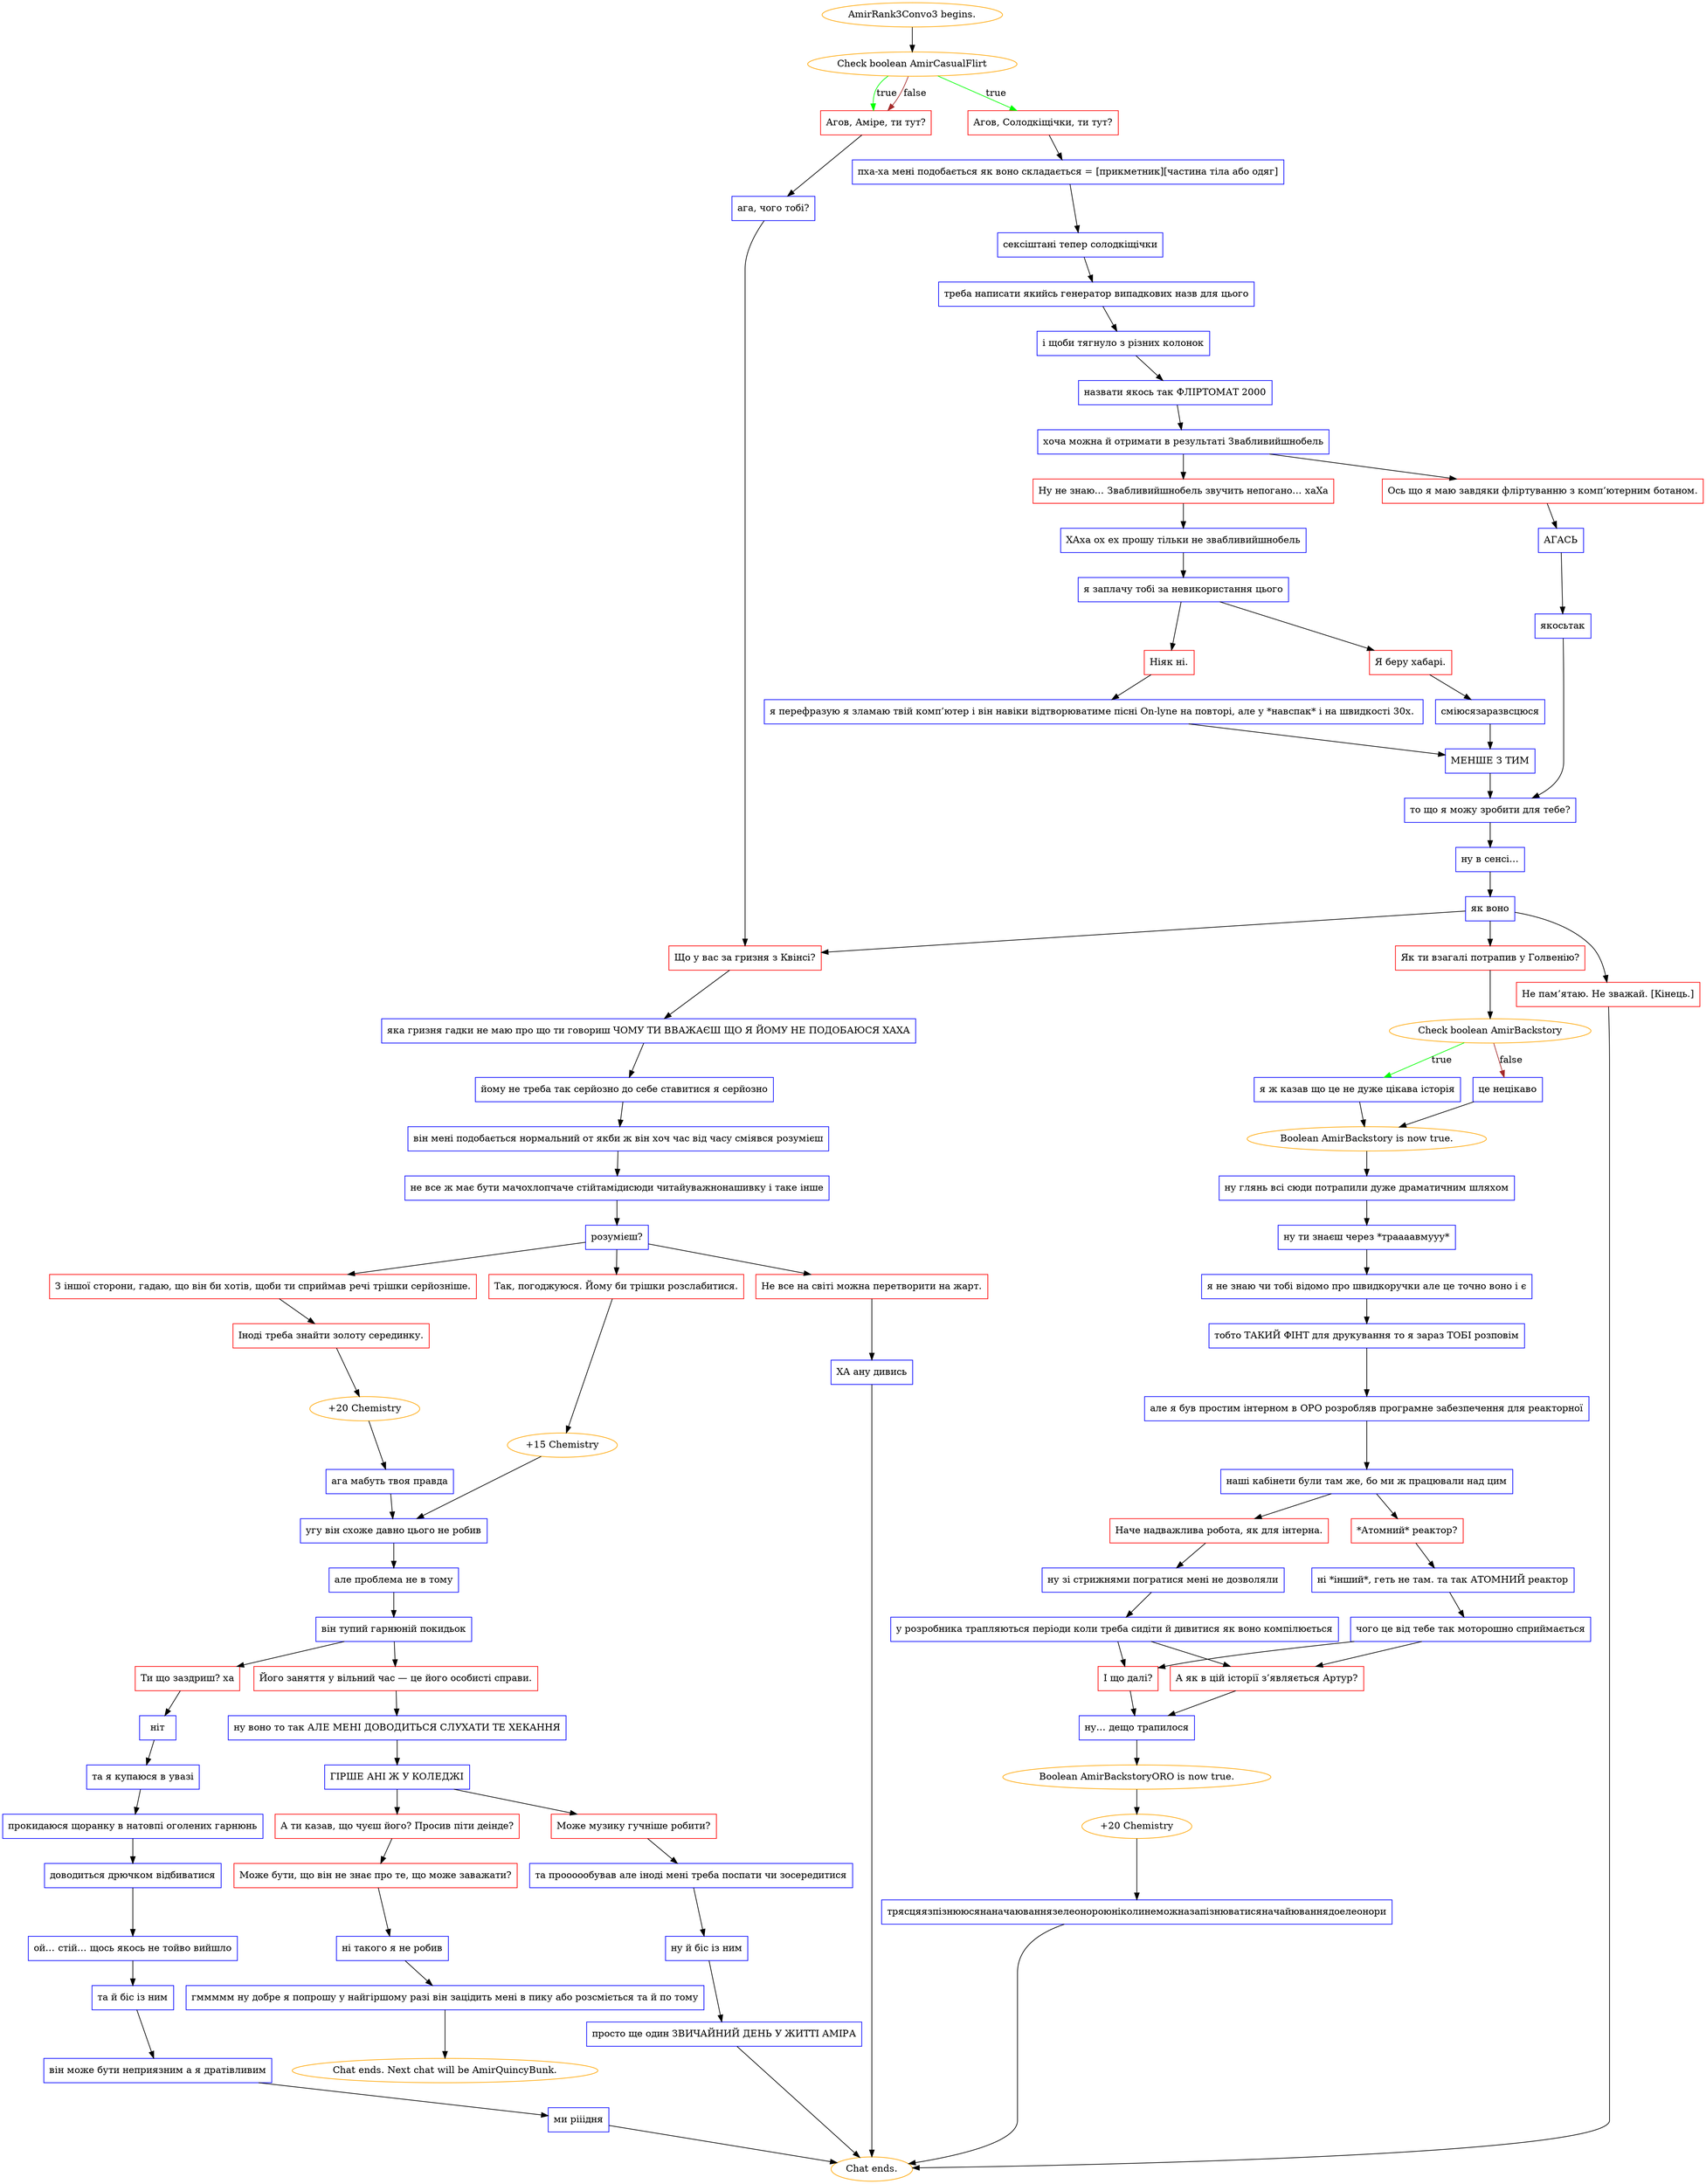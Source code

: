 digraph {
	"AmirRank3Convo3 begins." [color=orange];
		"AmirRank3Convo3 begins." -> j2982152212;
	j2982152212 [label="Check boolean AmirCasualFlirt",color=orange];
		j2982152212 -> j3752049541 [label=true,color=green];
		j2982152212 -> j752996262 [label=true,color=green];
		j2982152212 -> j752996262 [label=false,color=brown];
	j3752049541 [label="Агов, Солодкіщічки, ти тут?",shape=box,color=red];
		j3752049541 -> j2744289335;
	j752996262 [label="Агов, Аміре, ти тут?",shape=box,color=red];
		j752996262 -> j2558770408;
	j2744289335 [label="пха-ха мені подобається як воно складається = [прикметник][частина тіла або одяг]",shape=box,color=blue];
		j2744289335 -> j3754622059;
	j2558770408 [label="ага, чого тобі?",shape=box,color=blue];
		j2558770408 -> j932998068;
	j3754622059 [label="сексіштані тепер солодкіщічки",shape=box,color=blue];
		j3754622059 -> j271844055;
	j932998068 [label="Що у вас за гризня з Квінсі?",shape=box,color=red];
		j932998068 -> j940028234;
	j271844055 [label="треба написати якийсь генератор випадкових назв для цього",shape=box,color=blue];
		j271844055 -> j487776788;
	j940028234 [label="яка гризня гадки не маю про що ти говориш ЧОМУ ТИ ВВАЖАЄШ ЩО Я ЙОМУ НЕ ПОДОБАЮСЯ ХАХА",shape=box,color=blue];
		j940028234 -> j542737255;
	j487776788 [label="і щоби тягнуло з різних колонок",shape=box,color=blue];
		j487776788 -> j682122443;
	j542737255 [label="йому не треба так серйозно до себе ставитися я серйозно",shape=box,color=blue];
		j542737255 -> j1033229227;
	j682122443 [label="назвати якось так ФЛІРТОМАТ 2000",shape=box,color=blue];
		j682122443 -> j1826700427;
	j1033229227 [label="він мені подобається нормальний от якби ж він хоч час від часу сміявся розумієш",shape=box,color=blue];
		j1033229227 -> j2274427674;
	j1826700427 [label="хоча можна й отримати в результаті Звабливийшнобель",shape=box,color=blue];
		j1826700427 -> j1091335088;
		j1826700427 -> j3073807691;
	j2274427674 [label="не все ж має бути мачохлопчаче стійтамідисюди читайуважнонашивку і таке інше",shape=box,color=blue];
		j2274427674 -> j758670612;
	j1091335088 [label="Ну не знаю… Звабливийшнобель звучить непогано… хаХа",shape=box,color=red];
		j1091335088 -> j2428035067;
	j3073807691 [label="Ось що я маю завдяки фліртуванню з комп’ютерним ботаном.",shape=box,color=red];
		j3073807691 -> j1954856011;
	j758670612 [label="розумієш?",shape=box,color=blue];
		j758670612 -> j2192637207;
		j758670612 -> j1801466381;
		j758670612 -> j2684601839;
	j2428035067 [label="ХАха ох ех прошу тільки не звабливийшнобель",shape=box,color=blue];
		j2428035067 -> j3073481498;
	j1954856011 [label="АГАСЬ",shape=box,color=blue];
		j1954856011 -> j860368527;
	j2192637207 [label="З іншої сторони, гадаю, що він би хотів, щоби ти сприймав речі трішки серйозніше.",shape=box,color=red];
		j2192637207 -> j584820202;
	j1801466381 [label="Так, погоджуюся. Йому би трішки розслабитися.",shape=box,color=red];
		j1801466381 -> j1861016540;
	j2684601839 [label="Не все на світі можна перетворити на жарт.",shape=box,color=red];
		j2684601839 -> j230150195;
	j3073481498 [label="я заплачу тобі за невикористання цього",shape=box,color=blue];
		j3073481498 -> j3368732047;
		j3073481498 -> j3874066757;
	j860368527 [label="якосьтак",shape=box,color=blue];
		j860368527 -> j506390503;
	j584820202 [label="Іноді треба знайти золоту серединку.",shape=box,color=red];
		j584820202 -> j1855530947;
	j1861016540 [label="+15 Chemistry",color=orange];
		j1861016540 -> j3177881626;
	j230150195 [label="ХА ану дивись",shape=box,color=blue];
		j230150195 -> "Chat ends.";
	j3368732047 [label="Я беру хабарі.",shape=box,color=red];
		j3368732047 -> j4221987192;
	j3874066757 [label="Ніяк ні.",shape=box,color=red];
		j3874066757 -> j414253778;
	j506390503 [label="то що я можу зробити для тебе?",shape=box,color=blue];
		j506390503 -> j1753405338;
	j1855530947 [label="+20 Chemistry",color=orange];
		j1855530947 -> j3028434741;
	j3177881626 [label="угу він схоже давно цього не робив",shape=box,color=blue];
		j3177881626 -> j2053045655;
	"Chat ends." [color=orange];
	j4221987192 [label="сміюсязаразвсцюся",shape=box,color=blue];
		j4221987192 -> j2460597871;
	j414253778 [label="я перефразую я зламаю твій комп’ютер і він навіки відтворюватиме пісні On-lyne на повторі, але у *навспак* і на швидкості 30х. ",shape=box,color=blue];
		j414253778 -> j2460597871;
	j1753405338 [label="ну в сенсі…",shape=box,color=blue];
		j1753405338 -> j2434612132;
	j3028434741 [label="ага мабуть твоя правда",shape=box,color=blue];
		j3028434741 -> j3177881626;
	j2053045655 [label="але проблема не в тому",shape=box,color=blue];
		j2053045655 -> j4231454469;
	j2460597871 [label="МЕНШЕ З ТИМ",shape=box,color=blue];
		j2460597871 -> j506390503;
	j2434612132 [label="як воно",shape=box,color=blue];
		j2434612132 -> j1640870866;
		j2434612132 -> j932998068;
		j2434612132 -> j2504668935;
	j4231454469 [label="він тупий гарнюній покидьок",shape=box,color=blue];
		j4231454469 -> j1642058940;
		j4231454469 -> j2503031132;
	j1640870866 [label="Як ти взагалі потрапив у Голвенію?",shape=box,color=red];
		j1640870866 -> j1182970936;
	j2504668935 [label="Не пам’ятаю. Не зважай. [Кінець.]",shape=box,color=red];
		j2504668935 -> "Chat ends.";
	j1642058940 [label="Ти що заздриш? ха",shape=box,color=red];
		j1642058940 -> j1457948806;
	j2503031132 [label="Його заняття у вільний час — це його особисті справи.",shape=box,color=red];
		j2503031132 -> j2498174618;
	j1182970936 [label="Check boolean AmirBackstory",color=orange];
		j1182970936 -> j2541358263 [label=true,color=green];
		j1182970936 -> j1312090085 [label=false,color=brown];
	j1457948806 [label="ніт",shape=box,color=blue];
		j1457948806 -> j457043680;
	j2498174618 [label="ну воно то так АЛЕ МЕНІ ДОВОДИТЬСЯ СЛУХАТИ ТЕ ХЕКАННЯ",shape=box,color=blue];
		j2498174618 -> j398933282;
	j2541358263 [label="я ж казав що це не дуже цікава історія",shape=box,color=blue];
		j2541358263 -> j3561589763;
	j1312090085 [label="це нецікаво",shape=box,color=blue];
		j1312090085 -> j3561589763;
	j457043680 [label="та я купаюся в увазі",shape=box,color=blue];
		j457043680 -> j289530466;
	j398933282 [label="ГІРШЕ АНІ Ж У КОЛЕДЖІ",shape=box,color=blue];
		j398933282 -> j2889608539;
		j398933282 -> j3852939411;
	j3561589763 [label="Boolean AmirBackstory is now true.",color=orange];
		j3561589763 -> j3403459213;
	j289530466 [label="прокидаюся щоранку в натовпі оголених гарнюнь",shape=box,color=blue];
		j289530466 -> j2322109496;
	j2889608539 [label="А ти казав, що чуєш його? Просив піти деінде?",shape=box,color=red];
		j2889608539 -> j1245478573;
	j3852939411 [label="Може музику гучніше робити?",shape=box,color=red];
		j3852939411 -> j2167848989;
	j3403459213 [label="ну глянь всі сюди потрапили дуже драматичним шляхом",shape=box,color=blue];
		j3403459213 -> j1745315575;
	j2322109496 [label="доводиться дрючком відбиватися",shape=box,color=blue];
		j2322109496 -> j2225088497;
	j1245478573 [label="Може бути, що він не знає про те, що може заважати?",shape=box,color=red];
		j1245478573 -> j1747395073;
	j2167848989 [label="та проооообував але іноді мені треба поспати чи зосередитися",shape=box,color=blue];
		j2167848989 -> j3886767702;
	j1745315575 [label="ну ти знаєш через *траааавмууу*",shape=box,color=blue];
		j1745315575 -> j3448512528;
	j2225088497 [label="ой… стій… щось якось не тойво вийшло",shape=box,color=blue];
		j2225088497 -> j3843427817;
	j1747395073 [label="ні такого я не робив",shape=box,color=blue];
		j1747395073 -> j4052580943;
	j3886767702 [label="ну й біс із ним",shape=box,color=blue];
		j3886767702 -> j1565909771;
	j3448512528 [label="я не знаю чи тобі відомо про швидкоручки але це точно воно і є",shape=box,color=blue];
		j3448512528 -> j373519565;
	j3843427817 [label="та й біс із ним",shape=box,color=blue];
		j3843427817 -> j3868606248;
	j4052580943 [label="гммммм ну добре я попрошу у найгіршому разі він зацідить мені в пику або розсміється та й по тому",shape=box,color=blue];
		j4052580943 -> "Chat ends. Next chat will be AmirQuincyBunk.";
	j1565909771 [label="просто ще один ЗВИЧАЙНИЙ ДЕНЬ У ЖИТТІ АМІРА",shape=box,color=blue];
		j1565909771 -> "Chat ends.";
	j373519565 [label="тобто ТАКИЙ ФІНТ для друкування то я зараз ТОБІ розповім",shape=box,color=blue];
		j373519565 -> j3370725816;
	j3868606248 [label="він може бути неприязним а я дратівливим",shape=box,color=blue];
		j3868606248 -> j405786889;
	"Chat ends. Next chat will be AmirQuincyBunk." [color=orange];
	j3370725816 [label="але я був простим інтерном в ОРО розробляв програмне забезпечення для реакторної",shape=box,color=blue];
		j3370725816 -> j295385119;
	j405786889 [label="ми рііідня",shape=box,color=blue];
		j405786889 -> "Chat ends.";
	j295385119 [label="наші кабінети були там же, бо ми ж працювали над цим",shape=box,color=blue];
		j295385119 -> j102621162;
		j295385119 -> j196597058;
	j102621162 [label="*Атомний* реактор?",shape=box,color=red];
		j102621162 -> j2784609395;
	j196597058 [label="Наче надважлива робота, як для інтерна.",shape=box,color=red];
		j196597058 -> j3624866671;
	j2784609395 [label="ні *інший*, геть не там. та так АТОМНИЙ реактор",shape=box,color=blue];
		j2784609395 -> j261016843;
	j3624866671 [label="ну зі стрижнями погратися мені не дозволяли",shape=box,color=blue];
		j3624866671 -> j274317757;
	j261016843 [label="чого це від тебе так моторошно сприймається",shape=box,color=blue];
		j261016843 -> j380280942;
		j261016843 -> j2307673261;
	j274317757 [label="у розробника трапляються періоди коли треба сидіти й дивитися як воно компілюється",shape=box,color=blue];
		j274317757 -> j380280942;
		j274317757 -> j2307673261;
	j380280942 [label="І що далі?",shape=box,color=red];
		j380280942 -> j248459423;
	j2307673261 [label="А як в цій історії з’являється Артур?",shape=box,color=red];
		j2307673261 -> j248459423;
	j248459423 [label="ну… дещо трапилося",shape=box,color=blue];
		j248459423 -> j1658468596;
	j1658468596 [label="Boolean AmirBackstoryORO is now true.",color=orange];
		j1658468596 -> j4244753835;
	j4244753835 [label="+20 Chemistry",color=orange];
		j4244753835 -> j3649454919;
	j3649454919 [label="трясцяязпізнююсянаначаюваннязелеонороюніколинеможназапізнюватисяначайюваннядоелеонори",shape=box,color=blue];
		j3649454919 -> "Chat ends.";
}
